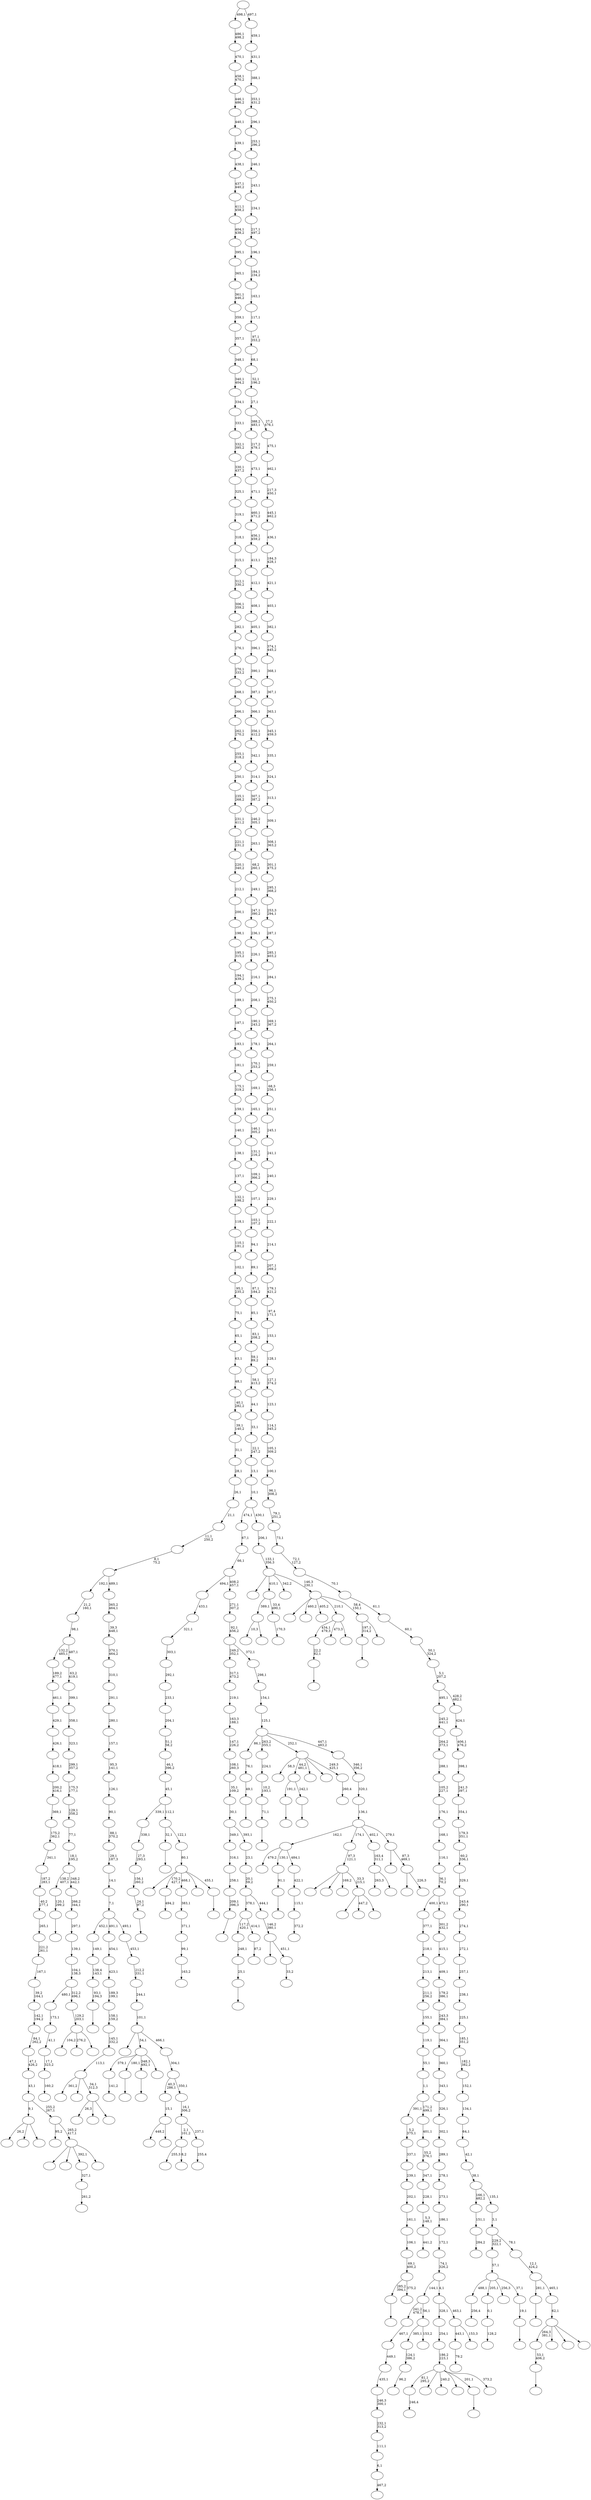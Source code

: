 digraph T {
	600 [label=""]
	599 [label=""]
	598 [label=""]
	597 [label=""]
	596 [label=""]
	595 [label=""]
	594 [label=""]
	593 [label=""]
	592 [label=""]
	591 [label=""]
	590 [label=""]
	589 [label=""]
	588 [label=""]
	587 [label=""]
	586 [label=""]
	585 [label=""]
	584 [label=""]
	583 [label=""]
	582 [label=""]
	581 [label=""]
	580 [label=""]
	579 [label=""]
	578 [label=""]
	577 [label=""]
	576 [label=""]
	575 [label=""]
	574 [label=""]
	573 [label=""]
	572 [label=""]
	571 [label=""]
	570 [label=""]
	569 [label=""]
	568 [label=""]
	567 [label=""]
	566 [label=""]
	565 [label=""]
	564 [label=""]
	563 [label=""]
	562 [label=""]
	561 [label=""]
	560 [label=""]
	559 [label=""]
	558 [label=""]
	557 [label=""]
	556 [label=""]
	555 [label=""]
	554 [label=""]
	553 [label=""]
	552 [label=""]
	551 [label=""]
	550 [label=""]
	549 [label=""]
	548 [label=""]
	547 [label=""]
	546 [label=""]
	545 [label=""]
	544 [label=""]
	543 [label=""]
	542 [label=""]
	541 [label=""]
	540 [label=""]
	539 [label=""]
	538 [label=""]
	537 [label=""]
	536 [label=""]
	535 [label=""]
	534 [label=""]
	533 [label=""]
	532 [label=""]
	531 [label=""]
	530 [label=""]
	529 [label=""]
	528 [label=""]
	527 [label=""]
	526 [label=""]
	525 [label=""]
	524 [label=""]
	523 [label=""]
	522 [label=""]
	521 [label=""]
	520 [label=""]
	519 [label=""]
	518 [label=""]
	517 [label=""]
	516 [label=""]
	515 [label=""]
	514 [label=""]
	513 [label=""]
	512 [label=""]
	511 [label=""]
	510 [label=""]
	509 [label=""]
	508 [label=""]
	507 [label=""]
	506 [label=""]
	505 [label=""]
	504 [label=""]
	503 [label=""]
	502 [label=""]
	501 [label=""]
	500 [label=""]
	499 [label=""]
	498 [label=""]
	497 [label=""]
	496 [label=""]
	495 [label=""]
	494 [label=""]
	493 [label=""]
	492 [label=""]
	491 [label=""]
	490 [label=""]
	489 [label=""]
	488 [label=""]
	487 [label=""]
	486 [label=""]
	485 [label=""]
	484 [label=""]
	483 [label=""]
	482 [label=""]
	481 [label=""]
	480 [label=""]
	479 [label=""]
	478 [label=""]
	477 [label=""]
	476 [label=""]
	475 [label=""]
	474 [label=""]
	473 [label=""]
	472 [label=""]
	471 [label=""]
	470 [label=""]
	469 [label=""]
	468 [label=""]
	467 [label=""]
	466 [label=""]
	465 [label=""]
	464 [label=""]
	463 [label=""]
	462 [label=""]
	461 [label=""]
	460 [label=""]
	459 [label=""]
	458 [label=""]
	457 [label=""]
	456 [label=""]
	455 [label=""]
	454 [label=""]
	453 [label=""]
	452 [label=""]
	451 [label=""]
	450 [label=""]
	449 [label=""]
	448 [label=""]
	447 [label=""]
	446 [label=""]
	445 [label=""]
	444 [label=""]
	443 [label=""]
	442 [label=""]
	441 [label=""]
	440 [label=""]
	439 [label=""]
	438 [label=""]
	437 [label=""]
	436 [label=""]
	435 [label=""]
	434 [label=""]
	433 [label=""]
	432 [label=""]
	431 [label=""]
	430 [label=""]
	429 [label=""]
	428 [label=""]
	427 [label=""]
	426 [label=""]
	425 [label=""]
	424 [label=""]
	423 [label=""]
	422 [label=""]
	421 [label=""]
	420 [label=""]
	419 [label=""]
	418 [label=""]
	417 [label=""]
	416 [label=""]
	415 [label=""]
	414 [label=""]
	413 [label=""]
	412 [label=""]
	411 [label=""]
	410 [label=""]
	409 [label=""]
	408 [label=""]
	407 [label=""]
	406 [label=""]
	405 [label=""]
	404 [label=""]
	403 [label=""]
	402 [label=""]
	401 [label=""]
	400 [label=""]
	399 [label=""]
	398 [label=""]
	397 [label=""]
	396 [label=""]
	395 [label=""]
	394 [label=""]
	393 [label=""]
	392 [label=""]
	391 [label=""]
	390 [label=""]
	389 [label=""]
	388 [label=""]
	387 [label=""]
	386 [label=""]
	385 [label=""]
	384 [label=""]
	383 [label=""]
	382 [label=""]
	381 [label=""]
	380 [label=""]
	379 [label=""]
	378 [label=""]
	377 [label=""]
	376 [label=""]
	375 [label=""]
	374 [label=""]
	373 [label=""]
	372 [label=""]
	371 [label=""]
	370 [label=""]
	369 [label=""]
	368 [label=""]
	367 [label=""]
	366 [label=""]
	365 [label=""]
	364 [label=""]
	363 [label=""]
	362 [label=""]
	361 [label=""]
	360 [label=""]
	359 [label=""]
	358 [label=""]
	357 [label=""]
	356 [label=""]
	355 [label=""]
	354 [label=""]
	353 [label=""]
	352 [label=""]
	351 [label=""]
	350 [label=""]
	349 [label=""]
	348 [label=""]
	347 [label=""]
	346 [label=""]
	345 [label=""]
	344 [label=""]
	343 [label=""]
	342 [label=""]
	341 [label=""]
	340 [label=""]
	339 [label=""]
	338 [label=""]
	337 [label=""]
	336 [label=""]
	335 [label=""]
	334 [label=""]
	333 [label=""]
	332 [label=""]
	331 [label=""]
	330 [label=""]
	329 [label=""]
	328 [label=""]
	327 [label=""]
	326 [label=""]
	325 [label=""]
	324 [label=""]
	323 [label=""]
	322 [label=""]
	321 [label=""]
	320 [label=""]
	319 [label=""]
	318 [label=""]
	317 [label=""]
	316 [label=""]
	315 [label=""]
	314 [label=""]
	313 [label=""]
	312 [label=""]
	311 [label=""]
	310 [label=""]
	309 [label=""]
	308 [label=""]
	307 [label=""]
	306 [label=""]
	305 [label=""]
	304 [label=""]
	303 [label=""]
	302 [label=""]
	301 [label=""]
	300 [label=""]
	299 [label=""]
	298 [label=""]
	297 [label=""]
	296 [label=""]
	295 [label=""]
	294 [label=""]
	293 [label=""]
	292 [label=""]
	291 [label=""]
	290 [label=""]
	289 [label=""]
	288 [label=""]
	287 [label=""]
	286 [label=""]
	285 [label=""]
	284 [label=""]
	283 [label=""]
	282 [label=""]
	281 [label=""]
	280 [label=""]
	279 [label=""]
	278 [label=""]
	277 [label=""]
	276 [label=""]
	275 [label=""]
	274 [label=""]
	273 [label=""]
	272 [label=""]
	271 [label=""]
	270 [label=""]
	269 [label=""]
	268 [label=""]
	267 [label=""]
	266 [label=""]
	265 [label=""]
	264 [label=""]
	263 [label=""]
	262 [label=""]
	261 [label=""]
	260 [label=""]
	259 [label=""]
	258 [label=""]
	257 [label=""]
	256 [label=""]
	255 [label=""]
	254 [label=""]
	253 [label=""]
	252 [label=""]
	251 [label=""]
	250 [label=""]
	249 [label=""]
	248 [label=""]
	247 [label=""]
	246 [label=""]
	245 [label=""]
	244 [label=""]
	243 [label=""]
	242 [label=""]
	241 [label=""]
	240 [label=""]
	239 [label=""]
	238 [label=""]
	237 [label=""]
	236 [label=""]
	235 [label=""]
	234 [label=""]
	233 [label=""]
	232 [label=""]
	231 [label=""]
	230 [label=""]
	229 [label=""]
	228 [label=""]
	227 [label=""]
	226 [label=""]
	225 [label=""]
	224 [label=""]
	223 [label=""]
	222 [label=""]
	221 [label=""]
	220 [label=""]
	219 [label=""]
	218 [label=""]
	217 [label=""]
	216 [label=""]
	215 [label=""]
	214 [label=""]
	213 [label=""]
	212 [label=""]
	211 [label=""]
	210 [label=""]
	209 [label=""]
	208 [label=""]
	207 [label=""]
	206 [label=""]
	205 [label=""]
	204 [label=""]
	203 [label=""]
	202 [label=""]
	201 [label=""]
	200 [label=""]
	199 [label=""]
	198 [label=""]
	197 [label=""]
	196 [label=""]
	195 [label=""]
	194 [label=""]
	193 [label=""]
	192 [label=""]
	191 [label=""]
	190 [label=""]
	189 [label=""]
	188 [label=""]
	187 [label=""]
	186 [label=""]
	185 [label=""]
	184 [label=""]
	183 [label=""]
	182 [label=""]
	181 [label=""]
	180 [label=""]
	179 [label=""]
	178 [label=""]
	177 [label=""]
	176 [label=""]
	175 [label=""]
	174 [label=""]
	173 [label=""]
	172 [label=""]
	171 [label=""]
	170 [label=""]
	169 [label=""]
	168 [label=""]
	167 [label=""]
	166 [label=""]
	165 [label=""]
	164 [label=""]
	163 [label=""]
	162 [label=""]
	161 [label=""]
	160 [label=""]
	159 [label=""]
	158 [label=""]
	157 [label=""]
	156 [label=""]
	155 [label=""]
	154 [label=""]
	153 [label=""]
	152 [label=""]
	151 [label=""]
	150 [label=""]
	149 [label=""]
	148 [label=""]
	147 [label=""]
	146 [label=""]
	145 [label=""]
	144 [label=""]
	143 [label=""]
	142 [label=""]
	141 [label=""]
	140 [label=""]
	139 [label=""]
	138 [label=""]
	137 [label=""]
	136 [label=""]
	135 [label=""]
	134 [label=""]
	133 [label=""]
	132 [label=""]
	131 [label=""]
	130 [label=""]
	129 [label=""]
	128 [label=""]
	127 [label=""]
	126 [label=""]
	125 [label=""]
	124 [label=""]
	123 [label=""]
	122 [label=""]
	121 [label=""]
	120 [label=""]
	119 [label=""]
	118 [label=""]
	117 [label=""]
	116 [label=""]
	115 [label=""]
	114 [label=""]
	113 [label=""]
	112 [label=""]
	111 [label=""]
	110 [label=""]
	109 [label=""]
	108 [label=""]
	107 [label=""]
	106 [label=""]
	105 [label=""]
	104 [label=""]
	103 [label=""]
	102 [label=""]
	101 [label=""]
	100 [label=""]
	99 [label=""]
	98 [label=""]
	97 [label=""]
	96 [label=""]
	95 [label=""]
	94 [label=""]
	93 [label=""]
	92 [label=""]
	91 [label=""]
	90 [label=""]
	89 [label=""]
	88 [label=""]
	87 [label=""]
	86 [label=""]
	85 [label=""]
	84 [label=""]
	83 [label=""]
	82 [label=""]
	81 [label=""]
	80 [label=""]
	79 [label=""]
	78 [label=""]
	77 [label=""]
	76 [label=""]
	75 [label=""]
	74 [label=""]
	73 [label=""]
	72 [label=""]
	71 [label=""]
	70 [label=""]
	69 [label=""]
	68 [label=""]
	67 [label=""]
	66 [label=""]
	65 [label=""]
	64 [label=""]
	63 [label=""]
	62 [label=""]
	61 [label=""]
	60 [label=""]
	59 [label=""]
	58 [label=""]
	57 [label=""]
	56 [label=""]
	55 [label=""]
	54 [label=""]
	53 [label=""]
	52 [label=""]
	51 [label=""]
	50 [label=""]
	49 [label=""]
	48 [label=""]
	47 [label=""]
	46 [label=""]
	45 [label=""]
	44 [label=""]
	43 [label=""]
	42 [label=""]
	41 [label=""]
	40 [label=""]
	39 [label=""]
	38 [label=""]
	37 [label=""]
	36 [label=""]
	35 [label=""]
	34 [label=""]
	33 [label=""]
	32 [label=""]
	31 [label=""]
	30 [label=""]
	29 [label=""]
	28 [label=""]
	27 [label=""]
	26 [label=""]
	25 [label=""]
	24 [label=""]
	23 [label=""]
	22 [label=""]
	21 [label=""]
	20 [label=""]
	19 [label=""]
	18 [label=""]
	17 [label=""]
	16 [label=""]
	15 [label=""]
	14 [label=""]
	13 [label=""]
	12 [label=""]
	11 [label=""]
	10 [label=""]
	9 [label=""]
	8 [label=""]
	7 [label=""]
	6 [label=""]
	5 [label=""]
	4 [label=""]
	3 [label=""]
	2 [label=""]
	1 [label=""]
	0 [label=""]
	594 -> 595 [label="246,4"]
	592 -> 593 [label="256,4"]
	586 -> 598 [label="10,3"]
	586 -> 587 [label=""]
	584 -> 585 [label=""]
	583 -> 584 [label="49,1"]
	582 -> 583 [label="76,1"]
	579 -> 580 [label=""]
	575 -> 576 [label=""]
	573 -> 574 [label=""]
	572 -> 573 [label="71,1"]
	571 -> 572 [label="10,2\n193,1"]
	570 -> 571 [label="224,1"]
	568 -> 569 [label=""]
	567 -> 568 [label="53,1\n406,2"]
	562 -> 563 [label="141,2"]
	560 -> 561 [label=""]
	558 -> 559 [label=""]
	557 -> 558 [label="120,1\n299,2"]
	555 -> 556 [label=""]
	554 -> 555 [label="22,2\n82,1"]
	552 -> 553 [label=""]
	551 -> 552 [label="91,1"]
	549 -> 550 [label="128,2"]
	548 -> 549 [label="0,1"]
	546 -> 547 [label="467,2"]
	545 -> 546 [label="6,1"]
	544 -> 545 [label="111,1"]
	543 -> 544 [label="232,1\n313,2"]
	542 -> 543 [label="246,3\n300,1"]
	541 -> 542 [label="435,1"]
	540 -> 541 [label="449,1"]
	539 -> 540 [label="467,1"]
	537 -> 538 [label=""]
	536 -> 575 [label="191,1"]
	536 -> 537 [label="242,1"]
	534 -> 535 [label=""]
	531 -> 532 [label="79,2"]
	525 -> 526 [label="96,2"]
	524 -> 525 [label="124,1\n386,2"]
	522 -> 523 [label="494,2"]
	519 -> 520 [label=""]
	516 -> 517 [label=""]
	515 -> 516 [label="25,1"]
	514 -> 515 [label="248,1"]
	510 -> 511 [label="163,2"]
	509 -> 510 [label="99,1"]
	508 -> 509 [label="371,1"]
	507 -> 508 [label="383,1"]
	505 -> 506 [label=""]
	504 -> 505 [label="209,1\n396,3"]
	503 -> 504 [label="258,1"]
	502 -> 503 [label="316,1"]
	500 -> 501 [label="87,2"]
	499 -> 514 [label="117,2\n420,1"]
	499 -> 500 [label="414,1"]
	496 -> 497 [label="33,2"]
	495 -> 513 [label=""]
	495 -> 496 [label="451,1"]
	494 -> 495 [label="146,2\n380,1"]
	493 -> 499 [label="378,1"]
	493 -> 494 [label="444,1"]
	492 -> 493 [label="20,1\n59,2"]
	491 -> 492 [label="23,1"]
	490 -> 502 [label="349,1"]
	490 -> 491 [label="393,1"]
	489 -> 490 [label="30,1"]
	488 -> 489 [label="35,1\n109,2"]
	487 -> 488 [label="108,1\n260,3"]
	486 -> 487 [label="147,1\n226,2"]
	485 -> 486 [label="163,3\n188,1"]
	484 -> 485 [label="219,1"]
	483 -> 484 [label="317,1\n473,2"]
	476 -> 477 [label="372,2"]
	475 -> 476 [label="115,1"]
	474 -> 475 [label="422,1"]
	473 -> 600 [label="479,2"]
	473 -> 551 [label="130,1"]
	473 -> 474 [label="484,1"]
	471 -> 472 [label=""]
	467 -> 468 [label=""]
	465 -> 466 [label="160,2"]
	464 -> 465 [label="17,1\n323,2"]
	463 -> 464 [label="41,1"]
	462 -> 463 [label="173,1"]
	458 -> 459 [label=""]
	457 -> 458 [label="24,1\n97,2"]
	456 -> 457 [label="156,1\n260,2"]
	455 -> 456 [label="27,3\n293,1"]
	454 -> 455 [label="338,1"]
	450 -> 451 [label="261,2"]
	449 -> 450 [label="327,1"]
	447 -> 448 [label=""]
	445 -> 533 [label="448,2"]
	445 -> 446 [label=""]
	444 -> 445 [label="15,1"]
	441 -> 560 [label="285,2\n394,1"]
	441 -> 442 [label="375,2"]
	440 -> 441 [label="69,1\n400,2"]
	439 -> 440 [label="106,1"]
	438 -> 439 [label="161,1"]
	437 -> 438 [label="202,1"]
	436 -> 437 [label="239,1"]
	435 -> 436 [label="337,1"]
	434 -> 435 [label="5,2\n375,1"]
	432 -> 433 [label=""]
	431 -> 432 [label="93,1\n194,3"]
	430 -> 431 [label="138,4\n143,1"]
	429 -> 430 [label="149,1"]
	427 -> 512 [label="26,2"]
	427 -> 461 [label=""]
	427 -> 428 [label=""]
	424 -> 425 [label="260,4"]
	423 -> 596 [label="58,3"]
	423 -> 536 [label="44,2\n481,1"]
	423 -> 469 [label=""]
	423 -> 460 [label=""]
	423 -> 424 [label="249,3\n425,1"]
	421 -> 594 [label="81,1\n295,2"]
	421 -> 590 [label=""]
	421 -> 482 [label="240,2"]
	421 -> 478 [label=""]
	421 -> 467 [label="201,1"]
	421 -> 422 [label="373,2"]
	420 -> 421 [label="186,2\n223,1"]
	419 -> 420 [label="254,1"]
	417 -> 562 [label="379,1"]
	417 -> 519 [label="180,1"]
	417 -> 447 [label="348,3\n492,1"]
	417 -> 418 [label=""]
	415 -> 554 [label="434,1\n479,3"]
	415 -> 453 [label="473,3"]
	415 -> 416 [label=""]
	413 -> 524 [label="385,1"]
	413 -> 414 [label="153,2"]
	412 -> 539 [label="241,2\n478,1"]
	412 -> 413 [label="56,1"]
	409 -> 410 [label=""]
	408 -> 597 [label=""]
	408 -> 522 [label="170,2\n427,1"]
	408 -> 507 [label="468,1"]
	408 -> 452 [label=""]
	408 -> 409 [label="455,1"]
	407 -> 408 [label="80,1"]
	406 -> 579 [label="32,1"]
	406 -> 407 [label="122,1"]
	405 -> 454 [label="339,1"]
	405 -> 406 [label="112,1"]
	404 -> 405 [label="45,1"]
	403 -> 404 [label="46,1\n396,2"]
	402 -> 403 [label="51,1\n58,2"]
	401 -> 402 [label="204,1"]
	400 -> 401 [label="233,1"]
	399 -> 400 [label="292,1"]
	398 -> 399 [label="303,1"]
	397 -> 398 [label="321,1"]
	396 -> 397 [label="433,1"]
	392 -> 588 [label=""]
	392 -> 395 [label="447,2"]
	392 -> 393 [label=""]
	391 -> 521 [label=""]
	391 -> 518 [label=""]
	391 -> 443 [label="169,2"]
	391 -> 392 [label="33,3\n215,1"]
	390 -> 391 [label="97,3\n121,1"]
	388 -> 389 [label="441,2"]
	387 -> 388 [label="5,3\n148,1"]
	386 -> 387 [label="228,1"]
	385 -> 386 [label="347,1"]
	384 -> 385 [label="55,2\n376,1"]
	383 -> 384 [label="401,1"]
	382 -> 434 [label="391,1"]
	382 -> 383 [label="171,2\n499,1"]
	381 -> 382 [label="1,1"]
	380 -> 381 [label="55,1"]
	379 -> 380 [label="119,1"]
	378 -> 379 [label="155,1"]
	377 -> 378 [label="211,1\n256,2"]
	376 -> 377 [label="213,1"]
	375 -> 376 [label="218,1"]
	374 -> 375 [label="377,1"]
	372 -> 373 [label="170,3"]
	371 -> 586 [label="389,1"]
	371 -> 372 [label="33,4\n490,1"]
	369 -> 564 [label=""]
	369 -> 528 [label=""]
	369 -> 449 [label="392,1"]
	369 -> 370 [label=""]
	368 -> 599 [label="95,2"]
	368 -> 369 [label="265,2\n417,1"]
	367 -> 427 [label="9,1"]
	367 -> 368 [label="255,2\n267,1"]
	366 -> 367 [label="43,1"]
	365 -> 366 [label="47,1\n426,2"]
	364 -> 365 [label="84,1\n262,2"]
	363 -> 364 [label="142,1\n194,2"]
	362 -> 363 [label="39,2\n164,1"]
	361 -> 362 [label="167,1"]
	360 -> 361 [label="221,2\n261,1"]
	359 -> 360 [label="265,1"]
	358 -> 359 [label="40,2\n277,1"]
	357 -> 358 [label="187,2\n283,1"]
	356 -> 357 [label="341,1"]
	355 -> 356 [label="175,2\n362,1"]
	354 -> 355 [label="369,1"]
	353 -> 354 [label="200,2\n416,1"]
	352 -> 353 [label="418,1"]
	351 -> 352 [label="426,1"]
	350 -> 351 [label="429,1"]
	349 -> 350 [label="461,1"]
	348 -> 349 [label="189,2\n477,1"]
	346 -> 347 [label="284,2"]
	345 -> 346 [label="151,1"]
	343 -> 344 [label=""]
	342 -> 343 [label="19,1"]
	341 -> 592 [label="488,1"]
	341 -> 548 [label="205,1"]
	341 -> 530 [label="256,3"]
	341 -> 342 [label="37,1"]
	340 -> 341 [label="57,1"]
	338 -> 479 [label="255,3"]
	338 -> 339 [label="8,2"]
	336 -> 529 [label="26,3"]
	336 -> 480 [label=""]
	336 -> 337 [label=""]
	335 -> 581 [label="361,2"]
	335 -> 498 [label=""]
	335 -> 336 [label="34,1\n312,3"]
	334 -> 335 [label="113,1"]
	333 -> 334 [label="145,1\n332,2"]
	332 -> 333 [label="158,1\n159,2"]
	331 -> 332 [label="189,3\n199,1"]
	330 -> 331 [label="423,1"]
	329 -> 330 [label="454,1"]
	327 -> 589 [label="263,3"]
	327 -> 328 [label=""]
	326 -> 327 [label="163,4\n311,1"]
	324 -> 578 [label=""]
	324 -> 325 [label="226,3"]
	323 -> 565 [label=""]
	323 -> 324 [label="87,3\n469,1"]
	322 -> 473 [label="162,1"]
	322 -> 390 [label="174,1"]
	322 -> 326 [label="402,1"]
	322 -> 323 [label="279,1"]
	321 -> 322 [label="136,1"]
	320 -> 321 [label="320,1"]
	319 -> 320 [label="346,1\n356,2"]
	318 -> 582 [label="86,1"]
	318 -> 570 [label="263,2\n355,1"]
	318 -> 423 [label="252,1"]
	318 -> 319 [label="447,1\n483,2"]
	317 -> 318 [label="125,1"]
	316 -> 317 [label="154,1"]
	315 -> 316 [label="298,1"]
	314 -> 483 [label="249,2\n352,1"]
	314 -> 315 [label="372,1"]
	313 -> 314 [label="92,1\n456,2"]
	312 -> 313 [label="271,1\n307,2"]
	311 -> 396 [label="494,1"]
	311 -> 312 [label="408,2\n457,1"]
	310 -> 311 [label="66,1"]
	309 -> 310 [label="67,1"]
	307 -> 531 [label="443,1"]
	307 -> 308 [label="153,3"]
	306 -> 419 [label="328,1"]
	306 -> 307 [label="463,1"]
	305 -> 412 [label="144,1"]
	305 -> 306 [label="4,1"]
	304 -> 305 [label="74,1\n326,2"]
	303 -> 304 [label="172,1"]
	302 -> 303 [label="186,1"]
	301 -> 302 [label="273,1"]
	300 -> 301 [label="278,1"]
	299 -> 300 [label="289,1"]
	298 -> 299 [label="302,1"]
	297 -> 298 [label="326,1"]
	296 -> 297 [label="343,1"]
	295 -> 296 [label="360,1"]
	294 -> 295 [label="364,1"]
	293 -> 294 [label="243,3\n384,1"]
	292 -> 293 [label="179,2\n386,1"]
	291 -> 292 [label="409,1"]
	290 -> 291 [label="415,1"]
	289 -> 290 [label="301,2\n432,1"]
	288 -> 374 [label="400,1"]
	288 -> 289 [label="472,1"]
	287 -> 288 [label="36,1\n70,2"]
	286 -> 287 [label="116,1"]
	285 -> 286 [label="168,1"]
	284 -> 285 [label="176,1"]
	283 -> 284 [label="105,2\n227,1"]
	282 -> 283 [label="288,1"]
	281 -> 282 [label="264,2\n373,1"]
	280 -> 281 [label="245,2\n441,1"]
	277 -> 411 [label="104,2"]
	277 -> 394 [label="276,2"]
	277 -> 278 [label=""]
	276 -> 277 [label="129,2\n203,1"]
	275 -> 462 [label="480,1"]
	275 -> 276 [label="312,2\n496,1"]
	274 -> 275 [label="104,1\n138,3"]
	273 -> 274 [label="139,1"]
	272 -> 273 [label="297,1"]
	271 -> 272 [label="266,2\n344,1"]
	270 -> 557 [label="138,2\n407,1"]
	270 -> 271 [label="348,2\n442,1"]
	269 -> 270 [label="18,1\n195,2"]
	268 -> 269 [label="77,1"]
	267 -> 268 [label="129,1\n358,2"]
	266 -> 267 [label="175,3\n177,1"]
	265 -> 266 [label="299,1\n357,2"]
	264 -> 265 [label="323,1"]
	263 -> 264 [label="358,1"]
	262 -> 263 [label="399,1"]
	261 -> 262 [label="63,2\n419,1"]
	260 -> 348 [label="132,2\n485,1"]
	260 -> 261 [label="487,1"]
	259 -> 260 [label="98,1"]
	258 -> 259 [label="21,2\n160,1"]
	256 -> 257 [label="255,4"]
	255 -> 338 [label="2,1\n101,2"]
	255 -> 256 [label="237,1"]
	254 -> 255 [label="16,1\n306,2"]
	253 -> 444 [label="40,3\n286,1"]
	253 -> 254 [label="350,1"]
	252 -> 253 [label="304,1"]
	251 -> 470 [label=""]
	251 -> 417 [label="54,1"]
	251 -> 252 [label="466,1"]
	250 -> 251 [label="101,1"]
	249 -> 250 [label="244,1"]
	248 -> 249 [label="212,2\n331,1"]
	247 -> 248 [label="453,1"]
	246 -> 429 [label="452,1"]
	246 -> 329 [label="491,1"]
	246 -> 247 [label="493,1"]
	245 -> 246 [label="7,1"]
	244 -> 245 [label="14,1"]
	243 -> 244 [label="29,1\n187,3"]
	242 -> 243 [label="88,1\n370,2"]
	241 -> 242 [label="90,1"]
	240 -> 241 [label="126,1"]
	239 -> 240 [label="95,3\n141,1"]
	238 -> 239 [label="157,1"]
	237 -> 238 [label="280,1"]
	236 -> 237 [label="291,1"]
	235 -> 236 [label="310,1"]
	234 -> 235 [label="370,1\n464,2"]
	233 -> 234 [label="39,3\n448,1"]
	232 -> 233 [label="365,2\n464,1"]
	231 -> 258 [label="192,1"]
	231 -> 232 [label="489,1"]
	230 -> 231 [label="8,1\n75,2"]
	229 -> 230 [label="11,1\n250,2"]
	228 -> 229 [label="21,1"]
	227 -> 228 [label="26,1"]
	226 -> 227 [label="28,1"]
	225 -> 226 [label="31,1"]
	224 -> 225 [label="39,1\n140,2"]
	223 -> 224 [label="40,1\n282,2"]
	222 -> 223 [label="48,1"]
	221 -> 222 [label="63,1"]
	220 -> 221 [label="65,1"]
	219 -> 220 [label="75,1"]
	218 -> 219 [label="95,1\n235,2"]
	217 -> 218 [label="102,1"]
	216 -> 217 [label="110,1\n181,2"]
	215 -> 216 [label="118,1"]
	214 -> 215 [label="132,1\n198,2"]
	213 -> 214 [label="137,1"]
	212 -> 213 [label="138,1"]
	211 -> 212 [label="140,1"]
	210 -> 211 [label="159,1"]
	209 -> 210 [label="175,1\n319,2"]
	208 -> 209 [label="181,1"]
	207 -> 208 [label="183,1"]
	206 -> 207 [label="187,1"]
	205 -> 206 [label="189,1"]
	204 -> 205 [label="194,1\n439,2"]
	203 -> 204 [label="195,1\n315,2"]
	202 -> 203 [label="198,1"]
	201 -> 202 [label="200,1"]
	200 -> 201 [label="212,1"]
	199 -> 200 [label="220,1\n340,2"]
	198 -> 199 [label="221,1\n231,2"]
	197 -> 198 [label="231,1\n411,2"]
	196 -> 197 [label="235,1\n268,2"]
	195 -> 196 [label="250,1"]
	194 -> 195 [label="255,1\n318,2"]
	193 -> 194 [label="262,1\n270,2"]
	192 -> 193 [label="266,1"]
	191 -> 192 [label="268,1"]
	190 -> 191 [label="270,1\n333,2"]
	189 -> 190 [label="276,1"]
	188 -> 189 [label="282,1"]
	187 -> 188 [label="306,1\n359,2"]
	186 -> 187 [label="312,1\n330,2"]
	185 -> 186 [label="315,1"]
	184 -> 185 [label="318,1"]
	183 -> 184 [label="319,1"]
	182 -> 183 [label="325,1"]
	181 -> 182 [label="330,1\n437,2"]
	180 -> 181 [label="332,1\n395,2"]
	179 -> 180 [label="333,1"]
	178 -> 179 [label="334,1"]
	177 -> 178 [label="340,1\n404,2"]
	176 -> 177 [label="348,1"]
	175 -> 176 [label="357,1"]
	174 -> 175 [label="359,1"]
	173 -> 174 [label="361,1\n446,2"]
	172 -> 173 [label="365,1"]
	171 -> 172 [label="395,1"]
	170 -> 171 [label="404,1\n438,2"]
	169 -> 170 [label="411,1\n458,2"]
	168 -> 169 [label="437,1\n440,2"]
	167 -> 168 [label="438,1"]
	166 -> 167 [label="439,1"]
	165 -> 166 [label="440,1"]
	164 -> 165 [label="446,1\n486,2"]
	163 -> 164 [label="458,1\n470,2"]
	162 -> 163 [label="470,1"]
	161 -> 162 [label="486,1\n498,2"]
	159 -> 471 [label="197,1\n314,2"]
	159 -> 160 [label=""]
	158 -> 591 [label=""]
	158 -> 577 [label="460,2"]
	158 -> 566 [label="405,2"]
	158 -> 415 [label="210,1"]
	158 -> 159 [label="58,4\n150,1"]
	157 -> 481 [label=""]
	157 -> 371 [label="410,1"]
	157 -> 279 [label="342,2"]
	157 -> 158 [label="146,3\n230,1"]
	156 -> 157 [label="133,1\n356,3"]
	155 -> 156 [label="206,1"]
	154 -> 309 [label="474,1"]
	154 -> 155 [label="430,1"]
	153 -> 154 [label="10,1"]
	152 -> 153 [label="13,1"]
	151 -> 152 [label="22,1\n247,2"]
	150 -> 151 [label="33,1"]
	149 -> 150 [label="44,1"]
	148 -> 149 [label="58,1\n413,2"]
	147 -> 148 [label="59,1\n89,2"]
	146 -> 147 [label="83,1\n208,2"]
	145 -> 146 [label="85,1"]
	144 -> 145 [label="87,1\n184,2"]
	143 -> 144 [label="89,1"]
	142 -> 143 [label="94,1"]
	141 -> 142 [label="103,1\n107,2"]
	140 -> 141 [label="107,1"]
	139 -> 140 [label="109,1\n366,2"]
	138 -> 139 [label="131,1\n216,2"]
	137 -> 138 [label="146,1\n305,2"]
	136 -> 137 [label="165,1"]
	135 -> 136 [label="169,1"]
	134 -> 135 [label="170,1\n253,2"]
	133 -> 134 [label="178,1"]
	132 -> 133 [label="190,1\n243,2"]
	131 -> 132 [label="208,1"]
	130 -> 131 [label="216,1"]
	129 -> 130 [label="226,1"]
	128 -> 129 [label="236,1"]
	127 -> 128 [label="247,1\n390,2"]
	126 -> 127 [label="249,1"]
	125 -> 126 [label="68,2\n260,1"]
	124 -> 125 [label="263,1"]
	123 -> 124 [label="246,2\n305,1"]
	122 -> 123 [label="307,1\n387,2"]
	121 -> 122 [label="314,1"]
	120 -> 121 [label="342,1"]
	119 -> 120 [label="356,1\n412,2"]
	118 -> 119 [label="366,1"]
	117 -> 118 [label="387,1"]
	116 -> 117 [label="390,1"]
	115 -> 116 [label="396,1"]
	114 -> 115 [label="405,1"]
	113 -> 114 [label="408,1"]
	112 -> 113 [label="412,1"]
	111 -> 112 [label="413,1"]
	110 -> 111 [label="456,1\n459,2"]
	109 -> 110 [label="460,1\n471,2"]
	108 -> 109 [label="471,1"]
	107 -> 108 [label="473,1"]
	106 -> 107 [label="217,2\n479,1"]
	104 -> 567 [label="264,3\n381,1"]
	104 -> 527 [label=""]
	104 -> 426 [label=""]
	104 -> 105 [label=""]
	103 -> 104 [label="62,1"]
	102 -> 534 [label="281,1"]
	102 -> 103 [label="465,1"]
	101 -> 102 [label="12,1\n424,2"]
	100 -> 340 [label="229,2\n322,1"]
	100 -> 101 [label="78,1"]
	99 -> 100 [label="3,1"]
	98 -> 345 [label="166,1\n482,2"]
	98 -> 99 [label="135,1"]
	97 -> 98 [label="38,1"]
	96 -> 97 [label="42,1"]
	95 -> 96 [label="64,1"]
	94 -> 95 [label="134,1"]
	93 -> 94 [label="152,1"]
	92 -> 93 [label="182,1\n382,2"]
	91 -> 92 [label="185,1\n351,2"]
	90 -> 91 [label="225,1"]
	89 -> 90 [label="238,1"]
	88 -> 89 [label="257,1"]
	87 -> 88 [label="272,1"]
	86 -> 87 [label="274,1"]
	85 -> 86 [label="243,4\n290,1"]
	84 -> 85 [label="329,1"]
	83 -> 84 [label="60,2\n336,1"]
	82 -> 83 [label="179,3\n351,1"]
	81 -> 82 [label="354,1"]
	80 -> 81 [label="241,3\n397,1"]
	79 -> 80 [label="398,1"]
	78 -> 79 [label="406,1\n476,2"]
	77 -> 78 [label="424,1"]
	76 -> 280 [label="495,1"]
	76 -> 77 [label="428,2\n482,1"]
	75 -> 76 [label="5,1\n207,2"]
	74 -> 75 [label="50,1\n324,2"]
	73 -> 74 [label="60,1"]
	72 -> 73 [label="61,1"]
	71 -> 72 [label="70,1"]
	70 -> 71 [label="72,1\n127,2"]
	69 -> 70 [label="73,1"]
	68 -> 69 [label="79,1\n251,2"]
	67 -> 68 [label="96,1\n308,2"]
	66 -> 67 [label="100,1"]
	65 -> 66 [label="105,1\n309,2"]
	64 -> 65 [label="114,1\n345,2"]
	63 -> 64 [label="123,1"]
	62 -> 63 [label="127,1\n374,2"]
	61 -> 62 [label="128,1"]
	60 -> 61 [label="153,1"]
	59 -> 60 [label="97,4\n171,1"]
	58 -> 59 [label="179,1\n421,2"]
	57 -> 58 [label="207,1\n269,2"]
	56 -> 57 [label="214,1"]
	55 -> 56 [label="222,1"]
	54 -> 55 [label="229,1"]
	53 -> 54 [label="240,1"]
	52 -> 53 [label="241,1"]
	51 -> 52 [label="245,1"]
	50 -> 51 [label="251,1"]
	49 -> 50 [label="68,3\n256,1"]
	48 -> 49 [label="259,1"]
	47 -> 48 [label="264,1"]
	46 -> 47 [label="269,1\n367,2"]
	45 -> 46 [label="275,1\n450,2"]
	44 -> 45 [label="284,1"]
	43 -> 44 [label="285,1\n403,2"]
	42 -> 43 [label="287,1"]
	41 -> 42 [label="253,3\n294,1"]
	40 -> 41 [label="295,1\n368,2"]
	39 -> 40 [label="301,1\n475,2"]
	38 -> 39 [label="308,1\n363,2"]
	37 -> 38 [label="309,1"]
	36 -> 37 [label="313,1"]
	35 -> 36 [label="324,1"]
	34 -> 35 [label="335,1"]
	33 -> 34 [label="345,1\n459,3"]
	32 -> 33 [label="363,1"]
	31 -> 32 [label="367,1"]
	30 -> 31 [label="368,1"]
	29 -> 30 [label="374,1\n445,2"]
	28 -> 29 [label="382,1"]
	27 -> 28 [label="403,1"]
	26 -> 27 [label="421,1"]
	25 -> 26 [label="184,3\n428,1"]
	24 -> 25 [label="436,1"]
	23 -> 24 [label="445,1\n462,2"]
	22 -> 23 [label="217,3\n450,1"]
	21 -> 22 [label="462,1"]
	20 -> 21 [label="475,1"]
	19 -> 106 [label="388,2\n483,1"]
	19 -> 20 [label="27,2\n476,1"]
	18 -> 19 [label="27,1"]
	17 -> 18 [label="52,1\n196,2"]
	16 -> 17 [label="68,1"]
	15 -> 16 [label="97,1\n353,2"]
	14 -> 15 [label="117,1"]
	13 -> 14 [label="163,1"]
	12 -> 13 [label="184,1\n234,2"]
	11 -> 12 [label="196,1"]
	10 -> 11 [label="217,1\n497,2"]
	9 -> 10 [label="234,1"]
	8 -> 9 [label="243,1"]
	7 -> 8 [label="246,1"]
	6 -> 7 [label="253,1\n296,2"]
	5 -> 6 [label="296,1"]
	4 -> 5 [label="353,1\n431,2"]
	3 -> 4 [label="388,1"]
	2 -> 3 [label="431,1"]
	1 -> 2 [label="459,1"]
	0 -> 161 [label="498,1"]
	0 -> 1 [label="497,1"]
}

